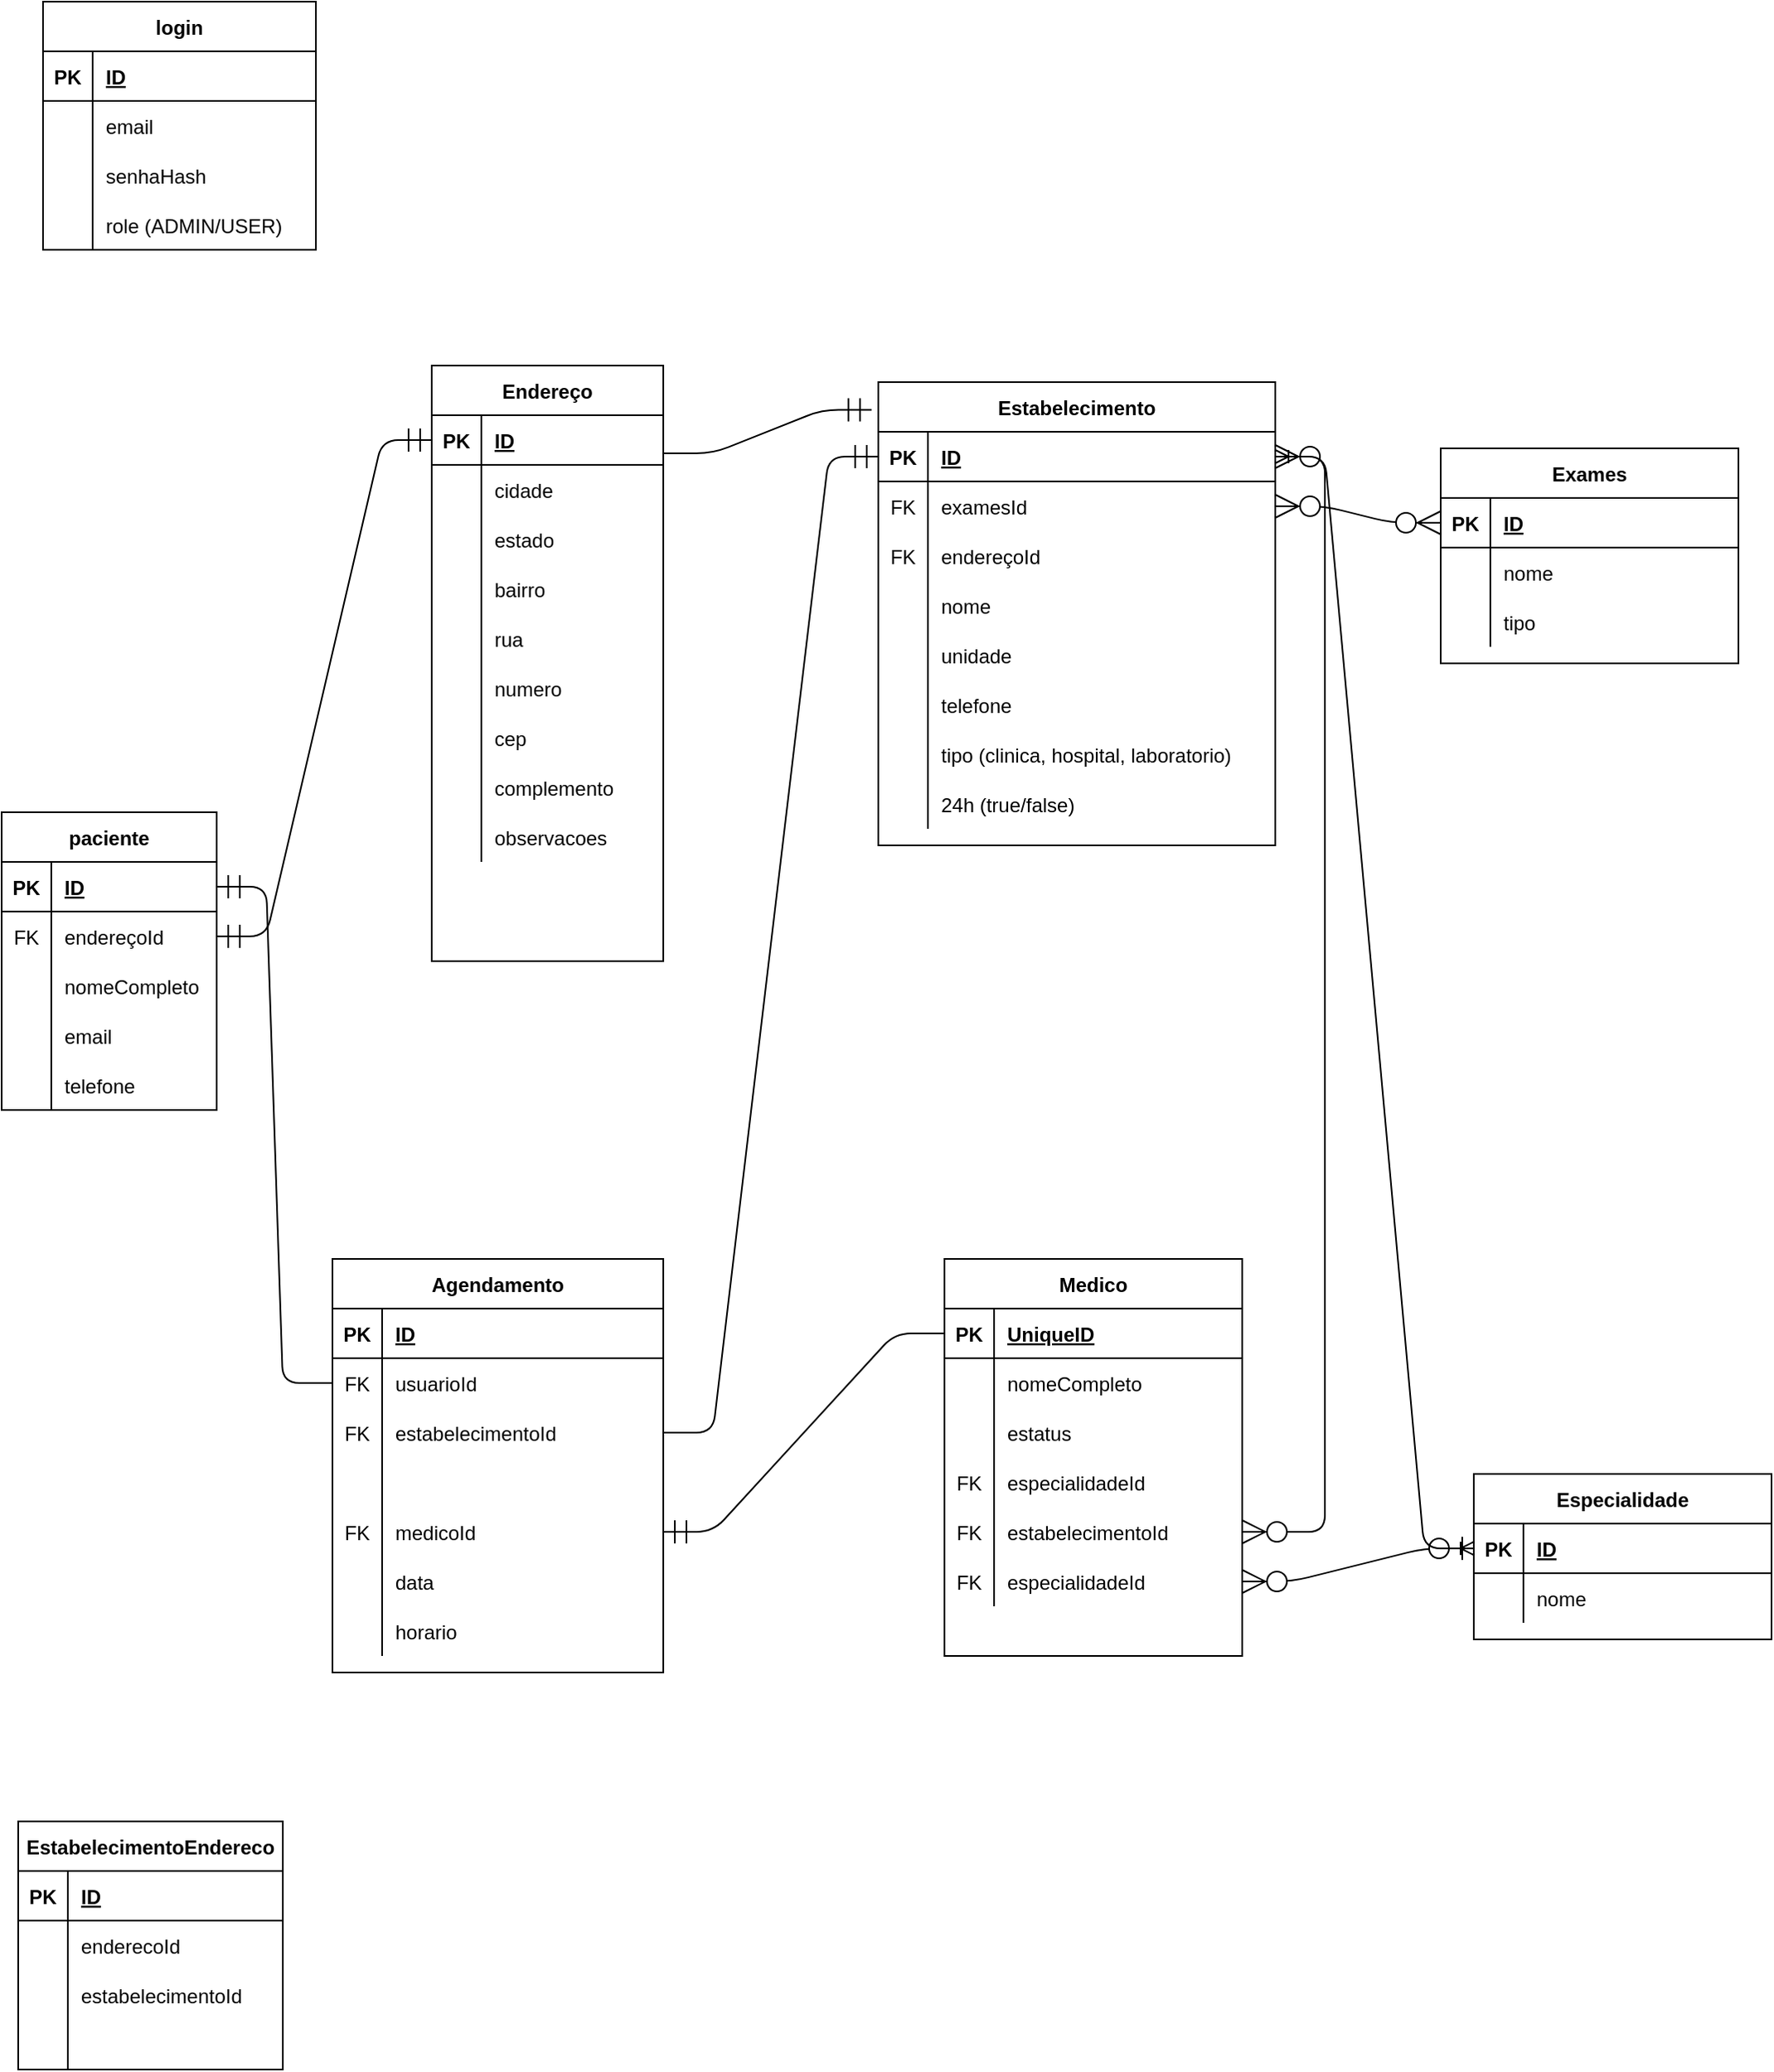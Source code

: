 <mxfile version="14.8.4" type="google"><diagram id="LizWuLTz5ZbfTQG0dOmC" name="Page-1"><mxGraphModel dx="1422" dy="762" grid="1" gridSize="10" guides="1" tooltips="1" connect="1" arrows="1" fold="1" page="1" pageScale="1" pageWidth="1100" pageHeight="1700" math="0" shadow="0"><root><mxCell id="0"/><mxCell id="1" parent="0"/><mxCell id="EfwUZecUkVCZVnKzigYA-11" value="paciente" style="shape=table;startSize=30;container=1;collapsible=1;childLayout=tableLayout;fixedRows=1;rowLines=0;fontStyle=1;align=center;resizeLast=1;" parent="1" vertex="1"><mxGeometry x="10" y="520" width="130" height="180" as="geometry"/></mxCell><mxCell id="EfwUZecUkVCZVnKzigYA-12" value="" style="shape=partialRectangle;collapsible=0;dropTarget=0;pointerEvents=0;fillColor=none;top=0;left=0;bottom=1;right=0;points=[[0,0.5],[1,0.5]];portConstraint=eastwest;" parent="EfwUZecUkVCZVnKzigYA-11" vertex="1"><mxGeometry y="30" width="130" height="30" as="geometry"/></mxCell><mxCell id="EfwUZecUkVCZVnKzigYA-13" value="PK" style="shape=partialRectangle;connectable=0;fillColor=none;top=0;left=0;bottom=0;right=0;fontStyle=1;overflow=hidden;" parent="EfwUZecUkVCZVnKzigYA-12" vertex="1"><mxGeometry width="30" height="30" as="geometry"/></mxCell><mxCell id="EfwUZecUkVCZVnKzigYA-14" value="ID" style="shape=partialRectangle;connectable=0;fillColor=none;top=0;left=0;bottom=0;right=0;align=left;spacingLeft=6;fontStyle=5;overflow=hidden;" parent="EfwUZecUkVCZVnKzigYA-12" vertex="1"><mxGeometry x="30" width="100" height="30" as="geometry"/></mxCell><mxCell id="EfwUZecUkVCZVnKzigYA-151" value="" style="shape=partialRectangle;collapsible=0;dropTarget=0;pointerEvents=0;fillColor=none;top=0;left=0;bottom=0;right=0;points=[[0,0.5],[1,0.5]];portConstraint=eastwest;" parent="EfwUZecUkVCZVnKzigYA-11" vertex="1"><mxGeometry y="60" width="130" height="30" as="geometry"/></mxCell><mxCell id="EfwUZecUkVCZVnKzigYA-152" value="FK" style="shape=partialRectangle;connectable=0;fillColor=none;top=0;left=0;bottom=0;right=0;editable=1;overflow=hidden;" parent="EfwUZecUkVCZVnKzigYA-151" vertex="1"><mxGeometry width="30" height="30" as="geometry"/></mxCell><mxCell id="EfwUZecUkVCZVnKzigYA-153" value="endereçoId" style="shape=partialRectangle;connectable=0;fillColor=none;top=0;left=0;bottom=0;right=0;align=left;spacingLeft=6;overflow=hidden;" parent="EfwUZecUkVCZVnKzigYA-151" vertex="1"><mxGeometry x="30" width="100" height="30" as="geometry"/></mxCell><mxCell id="EfwUZecUkVCZVnKzigYA-15" value="" style="shape=partialRectangle;collapsible=0;dropTarget=0;pointerEvents=0;fillColor=none;top=0;left=0;bottom=0;right=0;points=[[0,0.5],[1,0.5]];portConstraint=eastwest;" parent="EfwUZecUkVCZVnKzigYA-11" vertex="1"><mxGeometry y="90" width="130" height="30" as="geometry"/></mxCell><mxCell id="EfwUZecUkVCZVnKzigYA-16" value="" style="shape=partialRectangle;connectable=0;fillColor=none;top=0;left=0;bottom=0;right=0;editable=1;overflow=hidden;" parent="EfwUZecUkVCZVnKzigYA-15" vertex="1"><mxGeometry width="30" height="30" as="geometry"/></mxCell><mxCell id="EfwUZecUkVCZVnKzigYA-17" value="nomeCompleto" style="shape=partialRectangle;connectable=0;fillColor=none;top=0;left=0;bottom=0;right=0;align=left;spacingLeft=6;overflow=hidden;" parent="EfwUZecUkVCZVnKzigYA-15" vertex="1"><mxGeometry x="30" width="100" height="30" as="geometry"/></mxCell><mxCell id="EfwUZecUkVCZVnKzigYA-21" value="" style="shape=partialRectangle;collapsible=0;dropTarget=0;pointerEvents=0;fillColor=none;top=0;left=0;bottom=0;right=0;points=[[0,0.5],[1,0.5]];portConstraint=eastwest;" parent="EfwUZecUkVCZVnKzigYA-11" vertex="1"><mxGeometry y="120" width="130" height="30" as="geometry"/></mxCell><mxCell id="EfwUZecUkVCZVnKzigYA-22" value="" style="shape=partialRectangle;connectable=0;fillColor=none;top=0;left=0;bottom=0;right=0;editable=1;overflow=hidden;" parent="EfwUZecUkVCZVnKzigYA-21" vertex="1"><mxGeometry width="30" height="30" as="geometry"/></mxCell><mxCell id="EfwUZecUkVCZVnKzigYA-23" value="email" style="shape=partialRectangle;connectable=0;fillColor=none;top=0;left=0;bottom=0;right=0;align=left;spacingLeft=6;overflow=hidden;" parent="EfwUZecUkVCZVnKzigYA-21" vertex="1"><mxGeometry x="30" width="100" height="30" as="geometry"/></mxCell><mxCell id="EfwUZecUkVCZVnKzigYA-72" value="" style="shape=partialRectangle;collapsible=0;dropTarget=0;pointerEvents=0;fillColor=none;top=0;left=0;bottom=0;right=0;points=[[0,0.5],[1,0.5]];portConstraint=eastwest;" parent="EfwUZecUkVCZVnKzigYA-11" vertex="1"><mxGeometry y="150" width="130" height="30" as="geometry"/></mxCell><mxCell id="EfwUZecUkVCZVnKzigYA-73" value="" style="shape=partialRectangle;connectable=0;fillColor=none;top=0;left=0;bottom=0;right=0;editable=1;overflow=hidden;" parent="EfwUZecUkVCZVnKzigYA-72" vertex="1"><mxGeometry width="30" height="30" as="geometry"/></mxCell><mxCell id="EfwUZecUkVCZVnKzigYA-74" value="telefone" style="shape=partialRectangle;connectable=0;fillColor=none;top=0;left=0;bottom=0;right=0;align=left;spacingLeft=6;overflow=hidden;" parent="EfwUZecUkVCZVnKzigYA-72" vertex="1"><mxGeometry x="30" width="100" height="30" as="geometry"/></mxCell><mxCell id="EfwUZecUkVCZVnKzigYA-24" value="Medico" style="shape=table;startSize=30;container=1;collapsible=1;childLayout=tableLayout;fixedRows=1;rowLines=0;fontStyle=1;align=center;resizeLast=1;" parent="1" vertex="1"><mxGeometry x="580" y="790" width="180" height="240" as="geometry"/></mxCell><mxCell id="EfwUZecUkVCZVnKzigYA-25" value="" style="shape=partialRectangle;collapsible=0;dropTarget=0;pointerEvents=0;fillColor=none;top=0;left=0;bottom=1;right=0;points=[[0,0.5],[1,0.5]];portConstraint=eastwest;" parent="EfwUZecUkVCZVnKzigYA-24" vertex="1"><mxGeometry y="30" width="180" height="30" as="geometry"/></mxCell><mxCell id="EfwUZecUkVCZVnKzigYA-26" value="PK" style="shape=partialRectangle;connectable=0;fillColor=none;top=0;left=0;bottom=0;right=0;fontStyle=1;overflow=hidden;" parent="EfwUZecUkVCZVnKzigYA-25" vertex="1"><mxGeometry width="30" height="30" as="geometry"/></mxCell><mxCell id="EfwUZecUkVCZVnKzigYA-27" value="UniqueID" style="shape=partialRectangle;connectable=0;fillColor=none;top=0;left=0;bottom=0;right=0;align=left;spacingLeft=6;fontStyle=5;overflow=hidden;" parent="EfwUZecUkVCZVnKzigYA-25" vertex="1"><mxGeometry x="30" width="150" height="30" as="geometry"/></mxCell><mxCell id="EfwUZecUkVCZVnKzigYA-28" value="" style="shape=partialRectangle;collapsible=0;dropTarget=0;pointerEvents=0;fillColor=none;top=0;left=0;bottom=0;right=0;points=[[0,0.5],[1,0.5]];portConstraint=eastwest;" parent="EfwUZecUkVCZVnKzigYA-24" vertex="1"><mxGeometry y="60" width="180" height="30" as="geometry"/></mxCell><mxCell id="EfwUZecUkVCZVnKzigYA-29" value="" style="shape=partialRectangle;connectable=0;fillColor=none;top=0;left=0;bottom=0;right=0;editable=1;overflow=hidden;" parent="EfwUZecUkVCZVnKzigYA-28" vertex="1"><mxGeometry width="30" height="30" as="geometry"/></mxCell><mxCell id="EfwUZecUkVCZVnKzigYA-30" value="nomeCompleto" style="shape=partialRectangle;connectable=0;fillColor=none;top=0;left=0;bottom=0;right=0;align=left;spacingLeft=6;overflow=hidden;" parent="EfwUZecUkVCZVnKzigYA-28" vertex="1"><mxGeometry x="30" width="150" height="30" as="geometry"/></mxCell><mxCell id="EfwUZecUkVCZVnKzigYA-195" value="" style="shape=partialRectangle;collapsible=0;dropTarget=0;pointerEvents=0;fillColor=none;top=0;left=0;bottom=0;right=0;points=[[0,0.5],[1,0.5]];portConstraint=eastwest;" parent="EfwUZecUkVCZVnKzigYA-24" vertex="1"><mxGeometry y="90" width="180" height="30" as="geometry"/></mxCell><mxCell id="EfwUZecUkVCZVnKzigYA-196" value="" style="shape=partialRectangle;connectable=0;fillColor=none;top=0;left=0;bottom=0;right=0;editable=1;overflow=hidden;" parent="EfwUZecUkVCZVnKzigYA-195" vertex="1"><mxGeometry width="30" height="30" as="geometry"/></mxCell><mxCell id="EfwUZecUkVCZVnKzigYA-197" value="estatus" style="shape=partialRectangle;connectable=0;fillColor=none;top=0;left=0;bottom=0;right=0;align=left;spacingLeft=6;overflow=hidden;" parent="EfwUZecUkVCZVnKzigYA-195" vertex="1"><mxGeometry x="30" width="150" height="30" as="geometry"/></mxCell><mxCell id="EfwUZecUkVCZVnKzigYA-31" value="" style="shape=partialRectangle;collapsible=0;dropTarget=0;pointerEvents=0;fillColor=none;top=0;left=0;bottom=0;right=0;points=[[0,0.5],[1,0.5]];portConstraint=eastwest;" parent="EfwUZecUkVCZVnKzigYA-24" vertex="1"><mxGeometry y="120" width="180" height="30" as="geometry"/></mxCell><mxCell id="EfwUZecUkVCZVnKzigYA-32" value="FK" style="shape=partialRectangle;connectable=0;fillColor=none;top=0;left=0;bottom=0;right=0;editable=1;overflow=hidden;" parent="EfwUZecUkVCZVnKzigYA-31" vertex="1"><mxGeometry width="30" height="30" as="geometry"/></mxCell><mxCell id="EfwUZecUkVCZVnKzigYA-33" value="especialidadeId" style="shape=partialRectangle;connectable=0;fillColor=none;top=0;left=0;bottom=0;right=0;align=left;spacingLeft=6;overflow=hidden;" parent="EfwUZecUkVCZVnKzigYA-31" vertex="1"><mxGeometry x="30" width="150" height="30" as="geometry"/></mxCell><mxCell id="EfwUZecUkVCZVnKzigYA-34" value="" style="shape=partialRectangle;collapsible=0;dropTarget=0;pointerEvents=0;fillColor=none;top=0;left=0;bottom=0;right=0;points=[[0,0.5],[1,0.5]];portConstraint=eastwest;" parent="EfwUZecUkVCZVnKzigYA-24" vertex="1"><mxGeometry y="150" width="180" height="30" as="geometry"/></mxCell><mxCell id="EfwUZecUkVCZVnKzigYA-35" value="FK" style="shape=partialRectangle;connectable=0;fillColor=none;top=0;left=0;bottom=0;right=0;editable=1;overflow=hidden;" parent="EfwUZecUkVCZVnKzigYA-34" vertex="1"><mxGeometry width="30" height="30" as="geometry"/></mxCell><mxCell id="EfwUZecUkVCZVnKzigYA-36" value="estabelecimentoId" style="shape=partialRectangle;connectable=0;fillColor=none;top=0;left=0;bottom=0;right=0;align=left;spacingLeft=6;overflow=hidden;" parent="EfwUZecUkVCZVnKzigYA-34" vertex="1"><mxGeometry x="30" width="150" height="30" as="geometry"/></mxCell><mxCell id="EfwUZecUkVCZVnKzigYA-192" value="" style="shape=partialRectangle;collapsible=0;dropTarget=0;pointerEvents=0;fillColor=none;top=0;left=0;bottom=0;right=0;points=[[0,0.5],[1,0.5]];portConstraint=eastwest;" parent="EfwUZecUkVCZVnKzigYA-24" vertex="1"><mxGeometry y="180" width="180" height="30" as="geometry"/></mxCell><mxCell id="EfwUZecUkVCZVnKzigYA-193" value="FK" style="shape=partialRectangle;connectable=0;fillColor=none;top=0;left=0;bottom=0;right=0;editable=1;overflow=hidden;" parent="EfwUZecUkVCZVnKzigYA-192" vertex="1"><mxGeometry width="30" height="30" as="geometry"/></mxCell><mxCell id="EfwUZecUkVCZVnKzigYA-194" value="especialidadeId" style="shape=partialRectangle;connectable=0;fillColor=none;top=0;left=0;bottom=0;right=0;align=left;spacingLeft=6;overflow=hidden;" parent="EfwUZecUkVCZVnKzigYA-192" vertex="1"><mxGeometry x="30" width="150" height="30" as="geometry"/></mxCell><mxCell id="EfwUZecUkVCZVnKzigYA-37" value="Exames" style="shape=table;startSize=30;container=1;collapsible=1;childLayout=tableLayout;fixedRows=1;rowLines=0;fontStyle=1;align=center;resizeLast=1;" parent="1" vertex="1"><mxGeometry x="880" y="300" width="180" height="130" as="geometry"/></mxCell><mxCell id="EfwUZecUkVCZVnKzigYA-38" value="" style="shape=partialRectangle;collapsible=0;dropTarget=0;pointerEvents=0;fillColor=none;top=0;left=0;bottom=1;right=0;points=[[0,0.5],[1,0.5]];portConstraint=eastwest;" parent="EfwUZecUkVCZVnKzigYA-37" vertex="1"><mxGeometry y="30" width="180" height="30" as="geometry"/></mxCell><mxCell id="EfwUZecUkVCZVnKzigYA-39" value="PK" style="shape=partialRectangle;connectable=0;fillColor=none;top=0;left=0;bottom=0;right=0;fontStyle=1;overflow=hidden;" parent="EfwUZecUkVCZVnKzigYA-38" vertex="1"><mxGeometry width="30" height="30" as="geometry"/></mxCell><mxCell id="EfwUZecUkVCZVnKzigYA-40" value="ID" style="shape=partialRectangle;connectable=0;fillColor=none;top=0;left=0;bottom=0;right=0;align=left;spacingLeft=6;fontStyle=5;overflow=hidden;" parent="EfwUZecUkVCZVnKzigYA-38" vertex="1"><mxGeometry x="30" width="150" height="30" as="geometry"/></mxCell><mxCell id="EfwUZecUkVCZVnKzigYA-41" value="" style="shape=partialRectangle;collapsible=0;dropTarget=0;pointerEvents=0;fillColor=none;top=0;left=0;bottom=0;right=0;points=[[0,0.5],[1,0.5]];portConstraint=eastwest;" parent="EfwUZecUkVCZVnKzigYA-37" vertex="1"><mxGeometry y="60" width="180" height="30" as="geometry"/></mxCell><mxCell id="EfwUZecUkVCZVnKzigYA-42" value="" style="shape=partialRectangle;connectable=0;fillColor=none;top=0;left=0;bottom=0;right=0;editable=1;overflow=hidden;" parent="EfwUZecUkVCZVnKzigYA-41" vertex="1"><mxGeometry width="30" height="30" as="geometry"/></mxCell><mxCell id="EfwUZecUkVCZVnKzigYA-43" value="nome" style="shape=partialRectangle;connectable=0;fillColor=none;top=0;left=0;bottom=0;right=0;align=left;spacingLeft=6;overflow=hidden;" parent="EfwUZecUkVCZVnKzigYA-41" vertex="1"><mxGeometry x="30" width="150" height="30" as="geometry"/></mxCell><mxCell id="fVkZenXqVnrw5AXQqE4s-1" value="" style="shape=partialRectangle;collapsible=0;dropTarget=0;pointerEvents=0;fillColor=none;top=0;left=0;bottom=0;right=0;points=[[0,0.5],[1,0.5]];portConstraint=eastwest;" vertex="1" parent="EfwUZecUkVCZVnKzigYA-37"><mxGeometry y="90" width="180" height="30" as="geometry"/></mxCell><mxCell id="fVkZenXqVnrw5AXQqE4s-2" value="" style="shape=partialRectangle;connectable=0;fillColor=none;top=0;left=0;bottom=0;right=0;editable=1;overflow=hidden;" vertex="1" parent="fVkZenXqVnrw5AXQqE4s-1"><mxGeometry width="30" height="30" as="geometry"/></mxCell><mxCell id="fVkZenXqVnrw5AXQqE4s-3" value="tipo" style="shape=partialRectangle;connectable=0;fillColor=none;top=0;left=0;bottom=0;right=0;align=left;spacingLeft=6;overflow=hidden;" vertex="1" parent="fVkZenXqVnrw5AXQqE4s-1"><mxGeometry x="30" width="150" height="30" as="geometry"/></mxCell><mxCell id="EfwUZecUkVCZVnKzigYA-50" value="Endereço" style="shape=table;startSize=30;container=1;collapsible=1;childLayout=tableLayout;fixedRows=1;rowLines=0;fontStyle=1;align=center;resizeLast=1;" parent="1" vertex="1"><mxGeometry x="270" y="250" width="140" height="360" as="geometry"/></mxCell><mxCell id="EfwUZecUkVCZVnKzigYA-51" value="" style="shape=partialRectangle;collapsible=0;dropTarget=0;pointerEvents=0;fillColor=none;top=0;left=0;bottom=1;right=0;points=[[0,0.5],[1,0.5]];portConstraint=eastwest;" parent="EfwUZecUkVCZVnKzigYA-50" vertex="1"><mxGeometry y="30" width="140" height="30" as="geometry"/></mxCell><mxCell id="EfwUZecUkVCZVnKzigYA-52" value="PK" style="shape=partialRectangle;connectable=0;fillColor=none;top=0;left=0;bottom=0;right=0;fontStyle=1;overflow=hidden;" parent="EfwUZecUkVCZVnKzigYA-51" vertex="1"><mxGeometry width="30" height="30" as="geometry"/></mxCell><mxCell id="EfwUZecUkVCZVnKzigYA-53" value="ID" style="shape=partialRectangle;connectable=0;fillColor=none;top=0;left=0;bottom=0;right=0;align=left;spacingLeft=6;fontStyle=5;overflow=hidden;" parent="EfwUZecUkVCZVnKzigYA-51" vertex="1"><mxGeometry x="30" width="110" height="30" as="geometry"/></mxCell><mxCell id="EfwUZecUkVCZVnKzigYA-54" value="" style="shape=partialRectangle;collapsible=0;dropTarget=0;pointerEvents=0;fillColor=none;top=0;left=0;bottom=0;right=0;points=[[0,0.5],[1,0.5]];portConstraint=eastwest;" parent="EfwUZecUkVCZVnKzigYA-50" vertex="1"><mxGeometry y="60" width="140" height="30" as="geometry"/></mxCell><mxCell id="EfwUZecUkVCZVnKzigYA-55" value="" style="shape=partialRectangle;connectable=0;fillColor=none;top=0;left=0;bottom=0;right=0;editable=1;overflow=hidden;" parent="EfwUZecUkVCZVnKzigYA-54" vertex="1"><mxGeometry width="30" height="30" as="geometry"/></mxCell><mxCell id="EfwUZecUkVCZVnKzigYA-56" value="cidade" style="shape=partialRectangle;connectable=0;fillColor=none;top=0;left=0;bottom=0;right=0;align=left;spacingLeft=6;overflow=hidden;" parent="EfwUZecUkVCZVnKzigYA-54" vertex="1"><mxGeometry x="30" width="110" height="30" as="geometry"/></mxCell><mxCell id="EfwUZecUkVCZVnKzigYA-57" value="" style="shape=partialRectangle;collapsible=0;dropTarget=0;pointerEvents=0;fillColor=none;top=0;left=0;bottom=0;right=0;points=[[0,0.5],[1,0.5]];portConstraint=eastwest;" parent="EfwUZecUkVCZVnKzigYA-50" vertex="1"><mxGeometry y="90" width="140" height="30" as="geometry"/></mxCell><mxCell id="EfwUZecUkVCZVnKzigYA-58" value="" style="shape=partialRectangle;connectable=0;fillColor=none;top=0;left=0;bottom=0;right=0;editable=1;overflow=hidden;" parent="EfwUZecUkVCZVnKzigYA-57" vertex="1"><mxGeometry width="30" height="30" as="geometry"/></mxCell><mxCell id="EfwUZecUkVCZVnKzigYA-59" value="estado" style="shape=partialRectangle;connectable=0;fillColor=none;top=0;left=0;bottom=0;right=0;align=left;spacingLeft=6;overflow=hidden;" parent="EfwUZecUkVCZVnKzigYA-57" vertex="1"><mxGeometry x="30" width="110" height="30" as="geometry"/></mxCell><mxCell id="EfwUZecUkVCZVnKzigYA-60" value="" style="shape=partialRectangle;collapsible=0;dropTarget=0;pointerEvents=0;fillColor=none;top=0;left=0;bottom=0;right=0;points=[[0,0.5],[1,0.5]];portConstraint=eastwest;" parent="EfwUZecUkVCZVnKzigYA-50" vertex="1"><mxGeometry y="120" width="140" height="30" as="geometry"/></mxCell><mxCell id="EfwUZecUkVCZVnKzigYA-61" value="" style="shape=partialRectangle;connectable=0;fillColor=none;top=0;left=0;bottom=0;right=0;editable=1;overflow=hidden;" parent="EfwUZecUkVCZVnKzigYA-60" vertex="1"><mxGeometry width="30" height="30" as="geometry"/></mxCell><mxCell id="EfwUZecUkVCZVnKzigYA-62" value="bairro" style="shape=partialRectangle;connectable=0;fillColor=none;top=0;left=0;bottom=0;right=0;align=left;spacingLeft=6;overflow=hidden;" parent="EfwUZecUkVCZVnKzigYA-60" vertex="1"><mxGeometry x="30" width="110" height="30" as="geometry"/></mxCell><mxCell id="EfwUZecUkVCZVnKzigYA-78" value="" style="shape=partialRectangle;collapsible=0;dropTarget=0;pointerEvents=0;fillColor=none;top=0;left=0;bottom=0;right=0;points=[[0,0.5],[1,0.5]];portConstraint=eastwest;" parent="EfwUZecUkVCZVnKzigYA-50" vertex="1"><mxGeometry y="150" width="140" height="30" as="geometry"/></mxCell><mxCell id="EfwUZecUkVCZVnKzigYA-79" value="" style="shape=partialRectangle;connectable=0;fillColor=none;top=0;left=0;bottom=0;right=0;editable=1;overflow=hidden;" parent="EfwUZecUkVCZVnKzigYA-78" vertex="1"><mxGeometry width="30" height="30" as="geometry"/></mxCell><mxCell id="EfwUZecUkVCZVnKzigYA-80" value="rua" style="shape=partialRectangle;connectable=0;fillColor=none;top=0;left=0;bottom=0;right=0;align=left;spacingLeft=6;overflow=hidden;" parent="EfwUZecUkVCZVnKzigYA-78" vertex="1"><mxGeometry x="30" width="110" height="30" as="geometry"/></mxCell><mxCell id="EfwUZecUkVCZVnKzigYA-81" value="" style="shape=partialRectangle;collapsible=0;dropTarget=0;pointerEvents=0;fillColor=none;top=0;left=0;bottom=0;right=0;points=[[0,0.5],[1,0.5]];portConstraint=eastwest;" parent="EfwUZecUkVCZVnKzigYA-50" vertex="1"><mxGeometry y="180" width="140" height="30" as="geometry"/></mxCell><mxCell id="EfwUZecUkVCZVnKzigYA-82" value="" style="shape=partialRectangle;connectable=0;fillColor=none;top=0;left=0;bottom=0;right=0;editable=1;overflow=hidden;" parent="EfwUZecUkVCZVnKzigYA-81" vertex="1"><mxGeometry width="30" height="30" as="geometry"/></mxCell><mxCell id="EfwUZecUkVCZVnKzigYA-83" value="numero" style="shape=partialRectangle;connectable=0;fillColor=none;top=0;left=0;bottom=0;right=0;align=left;spacingLeft=6;overflow=hidden;" parent="EfwUZecUkVCZVnKzigYA-81" vertex="1"><mxGeometry x="30" width="110" height="30" as="geometry"/></mxCell><mxCell id="fVkZenXqVnrw5AXQqE4s-41" value="" style="shape=partialRectangle;collapsible=0;dropTarget=0;pointerEvents=0;fillColor=none;top=0;left=0;bottom=0;right=0;points=[[0,0.5],[1,0.5]];portConstraint=eastwest;" vertex="1" parent="EfwUZecUkVCZVnKzigYA-50"><mxGeometry y="210" width="140" height="30" as="geometry"/></mxCell><mxCell id="fVkZenXqVnrw5AXQqE4s-42" value="" style="shape=partialRectangle;connectable=0;fillColor=none;top=0;left=0;bottom=0;right=0;editable=1;overflow=hidden;" vertex="1" parent="fVkZenXqVnrw5AXQqE4s-41"><mxGeometry width="30" height="30" as="geometry"/></mxCell><mxCell id="fVkZenXqVnrw5AXQqE4s-43" value="cep" style="shape=partialRectangle;connectable=0;fillColor=none;top=0;left=0;bottom=0;right=0;align=left;spacingLeft=6;overflow=hidden;" vertex="1" parent="fVkZenXqVnrw5AXQqE4s-41"><mxGeometry x="30" width="110" height="30" as="geometry"/></mxCell><mxCell id="EfwUZecUkVCZVnKzigYA-84" value="" style="shape=partialRectangle;collapsible=0;dropTarget=0;pointerEvents=0;fillColor=none;top=0;left=0;bottom=0;right=0;points=[[0,0.5],[1,0.5]];portConstraint=eastwest;" parent="EfwUZecUkVCZVnKzigYA-50" vertex="1"><mxGeometry y="240" width="140" height="30" as="geometry"/></mxCell><mxCell id="EfwUZecUkVCZVnKzigYA-85" value="" style="shape=partialRectangle;connectable=0;fillColor=none;top=0;left=0;bottom=0;right=0;editable=1;overflow=hidden;" parent="EfwUZecUkVCZVnKzigYA-84" vertex="1"><mxGeometry width="30" height="30" as="geometry"/></mxCell><mxCell id="EfwUZecUkVCZVnKzigYA-86" value="complemento" style="shape=partialRectangle;connectable=0;fillColor=none;top=0;left=0;bottom=0;right=0;align=left;spacingLeft=6;overflow=hidden;" parent="EfwUZecUkVCZVnKzigYA-84" vertex="1"><mxGeometry x="30" width="110" height="30" as="geometry"/></mxCell><mxCell id="fVkZenXqVnrw5AXQqE4s-44" value="" style="shape=partialRectangle;collapsible=0;dropTarget=0;pointerEvents=0;fillColor=none;top=0;left=0;bottom=0;right=0;points=[[0,0.5],[1,0.5]];portConstraint=eastwest;" vertex="1" parent="EfwUZecUkVCZVnKzigYA-50"><mxGeometry y="270" width="140" height="30" as="geometry"/></mxCell><mxCell id="fVkZenXqVnrw5AXQqE4s-45" value="" style="shape=partialRectangle;connectable=0;fillColor=none;top=0;left=0;bottom=0;right=0;editable=1;overflow=hidden;" vertex="1" parent="fVkZenXqVnrw5AXQqE4s-44"><mxGeometry width="30" height="30" as="geometry"/></mxCell><mxCell id="fVkZenXqVnrw5AXQqE4s-46" value="observacoes" style="shape=partialRectangle;connectable=0;fillColor=none;top=0;left=0;bottom=0;right=0;align=left;spacingLeft=6;overflow=hidden;" vertex="1" parent="fVkZenXqVnrw5AXQqE4s-44"><mxGeometry x="30" width="110" height="30" as="geometry"/></mxCell><mxCell id="EfwUZecUkVCZVnKzigYA-146" value="" style="edgeStyle=entityRelationEdgeStyle;fontSize=12;html=1;endArrow=ERmandOne;startArrow=ERmandOne;jumpSize=8;strokeWidth=1;endSize=12;startSize=12;entryX=0;entryY=0.5;entryDx=0;entryDy=0;exitX=1;exitY=0.5;exitDx=0;exitDy=0;" parent="1" source="EfwUZecUkVCZVnKzigYA-151" target="EfwUZecUkVCZVnKzigYA-51" edge="1"><mxGeometry width="100" height="100" relative="1" as="geometry"><mxPoint x="180" y="225" as="sourcePoint"/><mxPoint x="270.12" y="121.66" as="targetPoint"/></mxGeometry></mxCell><mxCell id="EfwUZecUkVCZVnKzigYA-154" value="Especialidade" style="shape=table;startSize=30;container=1;collapsible=1;childLayout=tableLayout;fixedRows=1;rowLines=0;fontStyle=1;align=center;resizeLast=1;" parent="1" vertex="1"><mxGeometry x="900" y="920" width="180" height="100" as="geometry"/></mxCell><mxCell id="EfwUZecUkVCZVnKzigYA-155" value="" style="shape=partialRectangle;collapsible=0;dropTarget=0;pointerEvents=0;fillColor=none;top=0;left=0;bottom=1;right=0;points=[[0,0.5],[1,0.5]];portConstraint=eastwest;" parent="EfwUZecUkVCZVnKzigYA-154" vertex="1"><mxGeometry y="30" width="180" height="30" as="geometry"/></mxCell><mxCell id="EfwUZecUkVCZVnKzigYA-156" value="PK" style="shape=partialRectangle;connectable=0;fillColor=none;top=0;left=0;bottom=0;right=0;fontStyle=1;overflow=hidden;" parent="EfwUZecUkVCZVnKzigYA-155" vertex="1"><mxGeometry width="30" height="30" as="geometry"/></mxCell><mxCell id="EfwUZecUkVCZVnKzigYA-157" value="ID" style="shape=partialRectangle;connectable=0;fillColor=none;top=0;left=0;bottom=0;right=0;align=left;spacingLeft=6;fontStyle=5;overflow=hidden;" parent="EfwUZecUkVCZVnKzigYA-155" vertex="1"><mxGeometry x="30" width="150" height="30" as="geometry"/></mxCell><mxCell id="EfwUZecUkVCZVnKzigYA-158" value="" style="shape=partialRectangle;collapsible=0;dropTarget=0;pointerEvents=0;fillColor=none;top=0;left=0;bottom=0;right=0;points=[[0,0.5],[1,0.5]];portConstraint=eastwest;" parent="EfwUZecUkVCZVnKzigYA-154" vertex="1"><mxGeometry y="60" width="180" height="30" as="geometry"/></mxCell><mxCell id="EfwUZecUkVCZVnKzigYA-159" value="" style="shape=partialRectangle;connectable=0;fillColor=none;top=0;left=0;bottom=0;right=0;editable=1;overflow=hidden;" parent="EfwUZecUkVCZVnKzigYA-158" vertex="1"><mxGeometry width="30" height="30" as="geometry"/></mxCell><mxCell id="EfwUZecUkVCZVnKzigYA-160" value="nome" style="shape=partialRectangle;connectable=0;fillColor=none;top=0;left=0;bottom=0;right=0;align=left;spacingLeft=6;overflow=hidden;" parent="EfwUZecUkVCZVnKzigYA-158" vertex="1"><mxGeometry x="30" width="150" height="30" as="geometry"/></mxCell><mxCell id="EfwUZecUkVCZVnKzigYA-167" value="Estabelecimento" style="shape=table;startSize=30;container=1;collapsible=1;childLayout=tableLayout;fixedRows=1;rowLines=0;fontStyle=1;align=center;resizeLast=1;" parent="1" vertex="1"><mxGeometry x="540" y="260" width="240" height="280" as="geometry"/></mxCell><mxCell id="EfwUZecUkVCZVnKzigYA-168" value="" style="shape=partialRectangle;collapsible=0;dropTarget=0;pointerEvents=0;fillColor=none;top=0;left=0;bottom=1;right=0;points=[[0,0.5],[1,0.5]];portConstraint=eastwest;" parent="EfwUZecUkVCZVnKzigYA-167" vertex="1"><mxGeometry y="30" width="240" height="30" as="geometry"/></mxCell><mxCell id="EfwUZecUkVCZVnKzigYA-169" value="PK" style="shape=partialRectangle;connectable=0;fillColor=none;top=0;left=0;bottom=0;right=0;fontStyle=1;overflow=hidden;" parent="EfwUZecUkVCZVnKzigYA-168" vertex="1"><mxGeometry width="30" height="30" as="geometry"/></mxCell><mxCell id="EfwUZecUkVCZVnKzigYA-170" value="ID" style="shape=partialRectangle;connectable=0;fillColor=none;top=0;left=0;bottom=0;right=0;align=left;spacingLeft=6;fontStyle=5;overflow=hidden;" parent="EfwUZecUkVCZVnKzigYA-168" vertex="1"><mxGeometry x="30" width="210" height="30" as="geometry"/></mxCell><mxCell id="EfwUZecUkVCZVnKzigYA-186" value="" style="shape=partialRectangle;collapsible=0;dropTarget=0;pointerEvents=0;fillColor=none;top=0;left=0;bottom=0;right=0;points=[[0,0.5],[1,0.5]];portConstraint=eastwest;" parent="EfwUZecUkVCZVnKzigYA-167" vertex="1"><mxGeometry y="60" width="240" height="30" as="geometry"/></mxCell><mxCell id="EfwUZecUkVCZVnKzigYA-187" value="FK" style="shape=partialRectangle;connectable=0;fillColor=none;top=0;left=0;bottom=0;right=0;editable=1;overflow=hidden;" parent="EfwUZecUkVCZVnKzigYA-186" vertex="1"><mxGeometry width="30" height="30" as="geometry"/></mxCell><mxCell id="EfwUZecUkVCZVnKzigYA-188" value="examesId" style="shape=partialRectangle;connectable=0;fillColor=none;top=0;left=0;bottom=0;right=0;align=left;spacingLeft=6;overflow=hidden;" parent="EfwUZecUkVCZVnKzigYA-186" vertex="1"><mxGeometry x="30" width="210" height="30" as="geometry"/></mxCell><mxCell id="fVkZenXqVnrw5AXQqE4s-47" value="" style="shape=partialRectangle;collapsible=0;dropTarget=0;pointerEvents=0;fillColor=none;top=0;left=0;bottom=0;right=0;points=[[0,0.5],[1,0.5]];portConstraint=eastwest;" vertex="1" parent="EfwUZecUkVCZVnKzigYA-167"><mxGeometry y="90" width="240" height="30" as="geometry"/></mxCell><mxCell id="fVkZenXqVnrw5AXQqE4s-48" value="FK" style="shape=partialRectangle;connectable=0;fillColor=none;top=0;left=0;bottom=0;right=0;editable=1;overflow=hidden;" vertex="1" parent="fVkZenXqVnrw5AXQqE4s-47"><mxGeometry width="30" height="30" as="geometry"/></mxCell><mxCell id="fVkZenXqVnrw5AXQqE4s-49" value="endereçoId" style="shape=partialRectangle;connectable=0;fillColor=none;top=0;left=0;bottom=0;right=0;align=left;spacingLeft=6;overflow=hidden;" vertex="1" parent="fVkZenXqVnrw5AXQqE4s-47"><mxGeometry x="30" width="210" height="30" as="geometry"/></mxCell><mxCell id="EfwUZecUkVCZVnKzigYA-177" value="" style="shape=partialRectangle;collapsible=0;dropTarget=0;pointerEvents=0;fillColor=none;top=0;left=0;bottom=0;right=0;points=[[0,0.5],[1,0.5]];portConstraint=eastwest;" parent="EfwUZecUkVCZVnKzigYA-167" vertex="1"><mxGeometry y="120" width="240" height="30" as="geometry"/></mxCell><mxCell id="EfwUZecUkVCZVnKzigYA-178" value="" style="shape=partialRectangle;connectable=0;fillColor=none;top=0;left=0;bottom=0;right=0;editable=1;overflow=hidden;" parent="EfwUZecUkVCZVnKzigYA-177" vertex="1"><mxGeometry width="30" height="30" as="geometry"/></mxCell><mxCell id="EfwUZecUkVCZVnKzigYA-179" value="nome" style="shape=partialRectangle;connectable=0;fillColor=none;top=0;left=0;bottom=0;right=0;align=left;spacingLeft=6;overflow=hidden;" parent="EfwUZecUkVCZVnKzigYA-177" vertex="1"><mxGeometry x="30" width="210" height="30" as="geometry"/></mxCell><mxCell id="EfwUZecUkVCZVnKzigYA-171" value="" style="shape=partialRectangle;collapsible=0;dropTarget=0;pointerEvents=0;fillColor=none;top=0;left=0;bottom=0;right=0;points=[[0,0.5],[1,0.5]];portConstraint=eastwest;" parent="EfwUZecUkVCZVnKzigYA-167" vertex="1"><mxGeometry y="150" width="240" height="30" as="geometry"/></mxCell><mxCell id="EfwUZecUkVCZVnKzigYA-172" value="" style="shape=partialRectangle;connectable=0;fillColor=none;top=0;left=0;bottom=0;right=0;editable=1;overflow=hidden;" parent="EfwUZecUkVCZVnKzigYA-171" vertex="1"><mxGeometry width="30" height="30" as="geometry"/></mxCell><mxCell id="EfwUZecUkVCZVnKzigYA-173" value="unidade" style="shape=partialRectangle;connectable=0;fillColor=none;top=0;left=0;bottom=0;right=0;align=left;spacingLeft=6;overflow=hidden;" parent="EfwUZecUkVCZVnKzigYA-171" vertex="1"><mxGeometry x="30" width="210" height="30" as="geometry"/></mxCell><mxCell id="QF-2nacTXTN5JLIUt4EX-1" value="" style="shape=partialRectangle;collapsible=0;dropTarget=0;pointerEvents=0;fillColor=none;top=0;left=0;bottom=0;right=0;points=[[0,0.5],[1,0.5]];portConstraint=eastwest;" vertex="1" parent="EfwUZecUkVCZVnKzigYA-167"><mxGeometry y="180" width="240" height="30" as="geometry"/></mxCell><mxCell id="QF-2nacTXTN5JLIUt4EX-2" value="" style="shape=partialRectangle;connectable=0;fillColor=none;top=0;left=0;bottom=0;right=0;editable=1;overflow=hidden;" vertex="1" parent="QF-2nacTXTN5JLIUt4EX-1"><mxGeometry width="30" height="30" as="geometry"/></mxCell><mxCell id="QF-2nacTXTN5JLIUt4EX-3" value="telefone" style="shape=partialRectangle;connectable=0;fillColor=none;top=0;left=0;bottom=0;right=0;align=left;spacingLeft=6;overflow=hidden;" vertex="1" parent="QF-2nacTXTN5JLIUt4EX-1"><mxGeometry x="30" width="210" height="30" as="geometry"/></mxCell><mxCell id="EfwUZecUkVCZVnKzigYA-174" value="" style="shape=partialRectangle;collapsible=0;dropTarget=0;pointerEvents=0;fillColor=none;top=0;left=0;bottom=0;right=0;points=[[0,0.5],[1,0.5]];portConstraint=eastwest;" parent="EfwUZecUkVCZVnKzigYA-167" vertex="1"><mxGeometry y="210" width="240" height="30" as="geometry"/></mxCell><mxCell id="EfwUZecUkVCZVnKzigYA-175" value="" style="shape=partialRectangle;connectable=0;fillColor=none;top=0;left=0;bottom=0;right=0;editable=1;overflow=hidden;" parent="EfwUZecUkVCZVnKzigYA-174" vertex="1"><mxGeometry width="30" height="30" as="geometry"/></mxCell><mxCell id="EfwUZecUkVCZVnKzigYA-176" value="tipo (clinica, hospital, laboratorio)" style="shape=partialRectangle;connectable=0;fillColor=none;top=0;left=0;bottom=0;right=0;align=left;spacingLeft=6;overflow=hidden;" parent="EfwUZecUkVCZVnKzigYA-174" vertex="1"><mxGeometry x="30" width="210" height="30" as="geometry"/></mxCell><mxCell id="EfwUZecUkVCZVnKzigYA-200" value="" style="shape=partialRectangle;collapsible=0;dropTarget=0;pointerEvents=0;fillColor=none;top=0;left=0;bottom=0;right=0;points=[[0,0.5],[1,0.5]];portConstraint=eastwest;" parent="EfwUZecUkVCZVnKzigYA-167" vertex="1"><mxGeometry y="240" width="240" height="30" as="geometry"/></mxCell><mxCell id="EfwUZecUkVCZVnKzigYA-201" value="" style="shape=partialRectangle;connectable=0;fillColor=none;top=0;left=0;bottom=0;right=0;editable=1;overflow=hidden;" parent="EfwUZecUkVCZVnKzigYA-200" vertex="1"><mxGeometry width="30" height="30" as="geometry"/></mxCell><mxCell id="EfwUZecUkVCZVnKzigYA-202" value="24h (true/false)" style="shape=partialRectangle;connectable=0;fillColor=none;top=0;left=0;bottom=0;right=0;align=left;spacingLeft=6;overflow=hidden;" parent="EfwUZecUkVCZVnKzigYA-200" vertex="1"><mxGeometry x="30" width="210" height="30" as="geometry"/></mxCell><mxCell id="EfwUZecUkVCZVnKzigYA-180" value="" style="edgeStyle=entityRelationEdgeStyle;fontSize=12;html=1;endArrow=ERzeroToMany;endFill=1;startArrow=ERzeroToMany;startSize=12;endSize=12;strokeWidth=1;" parent="1" source="EfwUZecUkVCZVnKzigYA-34" target="EfwUZecUkVCZVnKzigYA-168" edge="1"><mxGeometry width="100" height="100" relative="1" as="geometry"><mxPoint x="250" y="520" as="sourcePoint"/><mxPoint x="900" y="430" as="targetPoint"/></mxGeometry></mxCell><mxCell id="EfwUZecUkVCZVnKzigYA-198" value="" style="edgeStyle=entityRelationEdgeStyle;fontSize=12;html=1;endArrow=ERzeroToMany;startArrow=ERzeroToOne;startSize=12;endSize=12;strokeWidth=1;entryX=1;entryY=0.5;entryDx=0;entryDy=0;" parent="1" source="EfwUZecUkVCZVnKzigYA-155" target="EfwUZecUkVCZVnKzigYA-192" edge="1"><mxGeometry width="100" height="100" relative="1" as="geometry"><mxPoint x="450" y="550" as="sourcePoint"/><mxPoint x="550" y="450" as="targetPoint"/></mxGeometry></mxCell><mxCell id="EfwUZecUkVCZVnKzigYA-199" value="" style="edgeStyle=entityRelationEdgeStyle;fontSize=12;html=1;endArrow=ERzeroToMany;endFill=1;startArrow=ERzeroToMany;startSize=12;endSize=12;strokeWidth=1;exitX=1;exitY=0.5;exitDx=0;exitDy=0;" parent="1" source="EfwUZecUkVCZVnKzigYA-186" target="EfwUZecUkVCZVnKzigYA-38" edge="1"><mxGeometry width="100" height="100" relative="1" as="geometry"><mxPoint x="690" y="180" as="sourcePoint"/><mxPoint x="790" y="80" as="targetPoint"/></mxGeometry></mxCell><mxCell id="EfwUZecUkVCZVnKzigYA-204" value="Agendamento" style="shape=table;startSize=30;container=1;collapsible=1;childLayout=tableLayout;fixedRows=1;rowLines=0;fontStyle=1;align=center;resizeLast=1;" parent="1" vertex="1"><mxGeometry x="210" y="790" width="200" height="250" as="geometry"/></mxCell><mxCell id="EfwUZecUkVCZVnKzigYA-205" value="" style="shape=partialRectangle;collapsible=0;dropTarget=0;pointerEvents=0;fillColor=none;top=0;left=0;bottom=1;right=0;points=[[0,0.5],[1,0.5]];portConstraint=eastwest;" parent="EfwUZecUkVCZVnKzigYA-204" vertex="1"><mxGeometry y="30" width="200" height="30" as="geometry"/></mxCell><mxCell id="EfwUZecUkVCZVnKzigYA-206" value="PK" style="shape=partialRectangle;connectable=0;fillColor=none;top=0;left=0;bottom=0;right=0;fontStyle=1;overflow=hidden;" parent="EfwUZecUkVCZVnKzigYA-205" vertex="1"><mxGeometry width="30" height="30" as="geometry"/></mxCell><mxCell id="EfwUZecUkVCZVnKzigYA-207" value="ID" style="shape=partialRectangle;connectable=0;fillColor=none;top=0;left=0;bottom=0;right=0;align=left;spacingLeft=6;fontStyle=5;overflow=hidden;" parent="EfwUZecUkVCZVnKzigYA-205" vertex="1"><mxGeometry x="30" width="170" height="30" as="geometry"/></mxCell><mxCell id="EfwUZecUkVCZVnKzigYA-223" value="" style="shape=partialRectangle;collapsible=0;dropTarget=0;pointerEvents=0;fillColor=none;top=0;left=0;bottom=0;right=0;points=[[0,0.5],[1,0.5]];portConstraint=eastwest;" parent="EfwUZecUkVCZVnKzigYA-204" vertex="1"><mxGeometry y="60" width="200" height="30" as="geometry"/></mxCell><mxCell id="EfwUZecUkVCZVnKzigYA-224" value="FK" style="shape=partialRectangle;connectable=0;fillColor=none;top=0;left=0;bottom=0;right=0;editable=1;overflow=hidden;" parent="EfwUZecUkVCZVnKzigYA-223" vertex="1"><mxGeometry width="30" height="30" as="geometry"/></mxCell><mxCell id="EfwUZecUkVCZVnKzigYA-225" value="usuarioId" style="shape=partialRectangle;connectable=0;fillColor=none;top=0;left=0;bottom=0;right=0;align=left;spacingLeft=6;overflow=hidden;" parent="EfwUZecUkVCZVnKzigYA-223" vertex="1"><mxGeometry x="30" width="170" height="30" as="geometry"/></mxCell><mxCell id="EfwUZecUkVCZVnKzigYA-208" value="" style="shape=partialRectangle;collapsible=0;dropTarget=0;pointerEvents=0;fillColor=none;top=0;left=0;bottom=0;right=0;points=[[0,0.5],[1,0.5]];portConstraint=eastwest;" parent="EfwUZecUkVCZVnKzigYA-204" vertex="1"><mxGeometry y="90" width="200" height="30" as="geometry"/></mxCell><mxCell id="EfwUZecUkVCZVnKzigYA-209" value="FK" style="shape=partialRectangle;connectable=0;fillColor=none;top=0;left=0;bottom=0;right=0;editable=1;overflow=hidden;" parent="EfwUZecUkVCZVnKzigYA-208" vertex="1"><mxGeometry width="30" height="30" as="geometry"/></mxCell><mxCell id="EfwUZecUkVCZVnKzigYA-210" value="estabelecimentoId" style="shape=partialRectangle;connectable=0;fillColor=none;top=0;left=0;bottom=0;right=0;align=left;spacingLeft=6;overflow=hidden;" parent="EfwUZecUkVCZVnKzigYA-208" vertex="1"><mxGeometry x="30" width="170" height="30" as="geometry"/></mxCell><mxCell id="fVkZenXqVnrw5AXQqE4s-34" value="" style="shape=partialRectangle;collapsible=0;dropTarget=0;pointerEvents=0;fillColor=none;top=0;left=0;bottom=0;right=0;points=[[0,0.5],[1,0.5]];portConstraint=eastwest;" vertex="1" parent="EfwUZecUkVCZVnKzigYA-204"><mxGeometry y="120" width="200" height="30" as="geometry"/></mxCell><mxCell id="fVkZenXqVnrw5AXQqE4s-35" value="" style="shape=partialRectangle;connectable=0;fillColor=none;top=0;left=0;bottom=0;right=0;editable=1;overflow=hidden;" vertex="1" parent="fVkZenXqVnrw5AXQqE4s-34"><mxGeometry width="30" height="30" as="geometry"/></mxCell><mxCell id="fVkZenXqVnrw5AXQqE4s-36" value="" style="shape=partialRectangle;connectable=0;fillColor=none;top=0;left=0;bottom=0;right=0;align=left;spacingLeft=6;overflow=hidden;" vertex="1" parent="fVkZenXqVnrw5AXQqE4s-34"><mxGeometry x="30" width="170" height="30" as="geometry"/></mxCell><mxCell id="EfwUZecUkVCZVnKzigYA-211" value="" style="shape=partialRectangle;collapsible=0;dropTarget=0;pointerEvents=0;fillColor=none;top=0;left=0;bottom=0;right=0;points=[[0,0.5],[1,0.5]];portConstraint=eastwest;" parent="EfwUZecUkVCZVnKzigYA-204" vertex="1"><mxGeometry y="150" width="200" height="30" as="geometry"/></mxCell><mxCell id="EfwUZecUkVCZVnKzigYA-212" value="FK" style="shape=partialRectangle;connectable=0;fillColor=none;top=0;left=0;bottom=0;right=0;editable=1;overflow=hidden;" parent="EfwUZecUkVCZVnKzigYA-211" vertex="1"><mxGeometry width="30" height="30" as="geometry"/></mxCell><mxCell id="EfwUZecUkVCZVnKzigYA-213" value="medicoId" style="shape=partialRectangle;connectable=0;fillColor=none;top=0;left=0;bottom=0;right=0;align=left;spacingLeft=6;overflow=hidden;" parent="EfwUZecUkVCZVnKzigYA-211" vertex="1"><mxGeometry x="30" width="170" height="30" as="geometry"/></mxCell><mxCell id="EfwUZecUkVCZVnKzigYA-214" value="" style="shape=partialRectangle;collapsible=0;dropTarget=0;pointerEvents=0;fillColor=none;top=0;left=0;bottom=0;right=0;points=[[0,0.5],[1,0.5]];portConstraint=eastwest;" parent="EfwUZecUkVCZVnKzigYA-204" vertex="1"><mxGeometry y="180" width="200" height="30" as="geometry"/></mxCell><mxCell id="EfwUZecUkVCZVnKzigYA-215" value="" style="shape=partialRectangle;connectable=0;fillColor=none;top=0;left=0;bottom=0;right=0;editable=1;overflow=hidden;" parent="EfwUZecUkVCZVnKzigYA-214" vertex="1"><mxGeometry width="30" height="30" as="geometry"/></mxCell><mxCell id="EfwUZecUkVCZVnKzigYA-216" value="data" style="shape=partialRectangle;connectable=0;fillColor=none;top=0;left=0;bottom=0;right=0;align=left;spacingLeft=6;overflow=hidden;" parent="EfwUZecUkVCZVnKzigYA-214" vertex="1"><mxGeometry x="30" width="170" height="30" as="geometry"/></mxCell><mxCell id="EfwUZecUkVCZVnKzigYA-217" value="" style="shape=partialRectangle;collapsible=0;dropTarget=0;pointerEvents=0;fillColor=none;top=0;left=0;bottom=0;right=0;points=[[0,0.5],[1,0.5]];portConstraint=eastwest;" parent="EfwUZecUkVCZVnKzigYA-204" vertex="1"><mxGeometry y="210" width="200" height="30" as="geometry"/></mxCell><mxCell id="EfwUZecUkVCZVnKzigYA-218" value="" style="shape=partialRectangle;connectable=0;fillColor=none;top=0;left=0;bottom=0;right=0;editable=1;overflow=hidden;" parent="EfwUZecUkVCZVnKzigYA-217" vertex="1"><mxGeometry width="30" height="30" as="geometry"/></mxCell><mxCell id="EfwUZecUkVCZVnKzigYA-219" value="horario" style="shape=partialRectangle;connectable=0;fillColor=none;top=0;left=0;bottom=0;right=0;align=left;spacingLeft=6;overflow=hidden;" parent="EfwUZecUkVCZVnKzigYA-217" vertex="1"><mxGeometry x="30" width="170" height="30" as="geometry"/></mxCell><mxCell id="EfwUZecUkVCZVnKzigYA-226" value="" style="edgeStyle=entityRelationEdgeStyle;fontSize=12;html=1;endArrow=ERmandOne;startSize=12;endSize=12;strokeWidth=1;" parent="1" source="EfwUZecUkVCZVnKzigYA-208" target="EfwUZecUkVCZVnKzigYA-168" edge="1"><mxGeometry width="100" height="100" relative="1" as="geometry"><mxPoint x="500" y="540" as="sourcePoint"/><mxPoint x="600" y="440" as="targetPoint"/></mxGeometry></mxCell><mxCell id="EfwUZecUkVCZVnKzigYA-227" value="" style="edgeStyle=entityRelationEdgeStyle;fontSize=12;html=1;endArrow=ERmandOne;startSize=12;endSize=12;strokeWidth=1;" parent="1" source="EfwUZecUkVCZVnKzigYA-223" target="EfwUZecUkVCZVnKzigYA-12" edge="1"><mxGeometry width="100" height="100" relative="1" as="geometry"><mxPoint x="28.824" y="620" as="sourcePoint"/><mxPoint x="330" y="400" as="targetPoint"/></mxGeometry></mxCell><mxCell id="EfwUZecUkVCZVnKzigYA-228" value="" style="edgeStyle=entityRelationEdgeStyle;fontSize=12;html=1;endArrow=ERmandOne;startSize=12;endSize=12;strokeWidth=1;" parent="1" source="EfwUZecUkVCZVnKzigYA-25" target="EfwUZecUkVCZVnKzigYA-211" edge="1"><mxGeometry width="100" height="100" relative="1" as="geometry"><mxPoint x="140" y="840" as="sourcePoint"/><mxPoint x="80" y="390" as="targetPoint"/></mxGeometry></mxCell><mxCell id="EfwUZecUkVCZVnKzigYA-230" value="login" style="shape=table;startSize=30;container=1;collapsible=1;childLayout=tableLayout;fixedRows=1;rowLines=0;fontStyle=1;align=center;resizeLast=1;" parent="1" vertex="1"><mxGeometry x="35" y="30" width="165" height="150" as="geometry"/></mxCell><mxCell id="EfwUZecUkVCZVnKzigYA-231" value="" style="shape=partialRectangle;collapsible=0;dropTarget=0;pointerEvents=0;fillColor=none;top=0;left=0;bottom=1;right=0;points=[[0,0.5],[1,0.5]];portConstraint=eastwest;" parent="EfwUZecUkVCZVnKzigYA-230" vertex="1"><mxGeometry y="30" width="165" height="30" as="geometry"/></mxCell><mxCell id="EfwUZecUkVCZVnKzigYA-232" value="PK" style="shape=partialRectangle;connectable=0;fillColor=none;top=0;left=0;bottom=0;right=0;fontStyle=1;overflow=hidden;" parent="EfwUZecUkVCZVnKzigYA-231" vertex="1"><mxGeometry width="30" height="30" as="geometry"/></mxCell><mxCell id="EfwUZecUkVCZVnKzigYA-233" value="ID" style="shape=partialRectangle;connectable=0;fillColor=none;top=0;left=0;bottom=0;right=0;align=left;spacingLeft=6;fontStyle=5;overflow=hidden;" parent="EfwUZecUkVCZVnKzigYA-231" vertex="1"><mxGeometry x="30" width="135" height="30" as="geometry"/></mxCell><mxCell id="EfwUZecUkVCZVnKzigYA-234" value="" style="shape=partialRectangle;collapsible=0;dropTarget=0;pointerEvents=0;fillColor=none;top=0;left=0;bottom=0;right=0;points=[[0,0.5],[1,0.5]];portConstraint=eastwest;" parent="EfwUZecUkVCZVnKzigYA-230" vertex="1"><mxGeometry y="60" width="165" height="30" as="geometry"/></mxCell><mxCell id="EfwUZecUkVCZVnKzigYA-235" value="" style="shape=partialRectangle;connectable=0;fillColor=none;top=0;left=0;bottom=0;right=0;editable=1;overflow=hidden;" parent="EfwUZecUkVCZVnKzigYA-234" vertex="1"><mxGeometry width="30" height="30" as="geometry"/></mxCell><mxCell id="EfwUZecUkVCZVnKzigYA-236" value="email" style="shape=partialRectangle;connectable=0;fillColor=none;top=0;left=0;bottom=0;right=0;align=left;spacingLeft=6;overflow=hidden;" parent="EfwUZecUkVCZVnKzigYA-234" vertex="1"><mxGeometry x="30" width="135" height="30" as="geometry"/></mxCell><mxCell id="EfwUZecUkVCZVnKzigYA-237" value="" style="shape=partialRectangle;collapsible=0;dropTarget=0;pointerEvents=0;fillColor=none;top=0;left=0;bottom=0;right=0;points=[[0,0.5],[1,0.5]];portConstraint=eastwest;" parent="EfwUZecUkVCZVnKzigYA-230" vertex="1"><mxGeometry y="90" width="165" height="30" as="geometry"/></mxCell><mxCell id="EfwUZecUkVCZVnKzigYA-238" value="" style="shape=partialRectangle;connectable=0;fillColor=none;top=0;left=0;bottom=0;right=0;editable=1;overflow=hidden;" parent="EfwUZecUkVCZVnKzigYA-237" vertex="1"><mxGeometry width="30" height="30" as="geometry"/></mxCell><mxCell id="EfwUZecUkVCZVnKzigYA-239" value="senhaHash" style="shape=partialRectangle;connectable=0;fillColor=none;top=0;left=0;bottom=0;right=0;align=left;spacingLeft=6;overflow=hidden;" parent="EfwUZecUkVCZVnKzigYA-237" vertex="1"><mxGeometry x="30" width="135" height="30" as="geometry"/></mxCell><mxCell id="EfwUZecUkVCZVnKzigYA-240" value="" style="shape=partialRectangle;collapsible=0;dropTarget=0;pointerEvents=0;fillColor=none;top=0;left=0;bottom=0;right=0;points=[[0,0.5],[1,0.5]];portConstraint=eastwest;" parent="EfwUZecUkVCZVnKzigYA-230" vertex="1"><mxGeometry y="120" width="165" height="30" as="geometry"/></mxCell><mxCell id="EfwUZecUkVCZVnKzigYA-241" value="" style="shape=partialRectangle;connectable=0;fillColor=none;top=0;left=0;bottom=0;right=0;editable=1;overflow=hidden;" parent="EfwUZecUkVCZVnKzigYA-240" vertex="1"><mxGeometry width="30" height="30" as="geometry"/></mxCell><mxCell id="EfwUZecUkVCZVnKzigYA-242" value="role (ADMIN/USER)" style="shape=partialRectangle;connectable=0;fillColor=none;top=0;left=0;bottom=0;right=0;align=left;spacingLeft=6;overflow=hidden;" parent="EfwUZecUkVCZVnKzigYA-240" vertex="1"><mxGeometry x="30" width="135" height="30" as="geometry"/></mxCell><mxCell id="fVkZenXqVnrw5AXQqE4s-4" value="EstabelecimentoEndereco" style="shape=table;startSize=30;container=1;collapsible=1;childLayout=tableLayout;fixedRows=1;rowLines=0;fontStyle=1;align=center;resizeLast=1;" vertex="1" parent="1"><mxGeometry x="20" y="1130" width="160" height="150" as="geometry"/></mxCell><mxCell id="fVkZenXqVnrw5AXQqE4s-5" value="" style="shape=partialRectangle;collapsible=0;dropTarget=0;pointerEvents=0;fillColor=none;top=0;left=0;bottom=1;right=0;points=[[0,0.5],[1,0.5]];portConstraint=eastwest;" vertex="1" parent="fVkZenXqVnrw5AXQqE4s-4"><mxGeometry y="30" width="160" height="30" as="geometry"/></mxCell><mxCell id="fVkZenXqVnrw5AXQqE4s-6" value="PK" style="shape=partialRectangle;connectable=0;fillColor=none;top=0;left=0;bottom=0;right=0;fontStyle=1;overflow=hidden;" vertex="1" parent="fVkZenXqVnrw5AXQqE4s-5"><mxGeometry width="30" height="30" as="geometry"/></mxCell><mxCell id="fVkZenXqVnrw5AXQqE4s-7" value="ID" style="shape=partialRectangle;connectable=0;fillColor=none;top=0;left=0;bottom=0;right=0;align=left;spacingLeft=6;fontStyle=5;overflow=hidden;" vertex="1" parent="fVkZenXqVnrw5AXQqE4s-5"><mxGeometry x="30" width="130" height="30" as="geometry"/></mxCell><mxCell id="fVkZenXqVnrw5AXQqE4s-8" value="" style="shape=partialRectangle;collapsible=0;dropTarget=0;pointerEvents=0;fillColor=none;top=0;left=0;bottom=0;right=0;points=[[0,0.5],[1,0.5]];portConstraint=eastwest;" vertex="1" parent="fVkZenXqVnrw5AXQqE4s-4"><mxGeometry y="60" width="160" height="30" as="geometry"/></mxCell><mxCell id="fVkZenXqVnrw5AXQqE4s-9" value="" style="shape=partialRectangle;connectable=0;fillColor=none;top=0;left=0;bottom=0;right=0;editable=1;overflow=hidden;" vertex="1" parent="fVkZenXqVnrw5AXQqE4s-8"><mxGeometry width="30" height="30" as="geometry"/></mxCell><mxCell id="fVkZenXqVnrw5AXQqE4s-10" value="enderecoId" style="shape=partialRectangle;connectable=0;fillColor=none;top=0;left=0;bottom=0;right=0;align=left;spacingLeft=6;overflow=hidden;" vertex="1" parent="fVkZenXqVnrw5AXQqE4s-8"><mxGeometry x="30" width="130" height="30" as="geometry"/></mxCell><mxCell id="fVkZenXqVnrw5AXQqE4s-11" value="" style="shape=partialRectangle;collapsible=0;dropTarget=0;pointerEvents=0;fillColor=none;top=0;left=0;bottom=0;right=0;points=[[0,0.5],[1,0.5]];portConstraint=eastwest;" vertex="1" parent="fVkZenXqVnrw5AXQqE4s-4"><mxGeometry y="90" width="160" height="30" as="geometry"/></mxCell><mxCell id="fVkZenXqVnrw5AXQqE4s-12" value="" style="shape=partialRectangle;connectable=0;fillColor=none;top=0;left=0;bottom=0;right=0;editable=1;overflow=hidden;" vertex="1" parent="fVkZenXqVnrw5AXQqE4s-11"><mxGeometry width="30" height="30" as="geometry"/></mxCell><mxCell id="fVkZenXqVnrw5AXQqE4s-13" value="estabelecimentoId" style="shape=partialRectangle;connectable=0;fillColor=none;top=0;left=0;bottom=0;right=0;align=left;spacingLeft=6;overflow=hidden;" vertex="1" parent="fVkZenXqVnrw5AXQqE4s-11"><mxGeometry x="30" width="130" height="30" as="geometry"/></mxCell><mxCell id="fVkZenXqVnrw5AXQqE4s-14" value="" style="shape=partialRectangle;collapsible=0;dropTarget=0;pointerEvents=0;fillColor=none;top=0;left=0;bottom=0;right=0;points=[[0,0.5],[1,0.5]];portConstraint=eastwest;" vertex="1" parent="fVkZenXqVnrw5AXQqE4s-4"><mxGeometry y="120" width="160" height="30" as="geometry"/></mxCell><mxCell id="fVkZenXqVnrw5AXQqE4s-15" value="" style="shape=partialRectangle;connectable=0;fillColor=none;top=0;left=0;bottom=0;right=0;editable=1;overflow=hidden;" vertex="1" parent="fVkZenXqVnrw5AXQqE4s-14"><mxGeometry width="30" height="30" as="geometry"/></mxCell><mxCell id="fVkZenXqVnrw5AXQqE4s-16" value="" style="shape=partialRectangle;connectable=0;fillColor=none;top=0;left=0;bottom=0;right=0;align=left;spacingLeft=6;overflow=hidden;" vertex="1" parent="fVkZenXqVnrw5AXQqE4s-14"><mxGeometry x="30" width="130" height="30" as="geometry"/></mxCell><mxCell id="fVkZenXqVnrw5AXQqE4s-17" value="" style="edgeStyle=entityRelationEdgeStyle;fontSize=12;html=1;endArrow=ERmandOne;startSize=12;endSize=12;strokeWidth=1;exitX=1;exitY=0.767;exitDx=0;exitDy=0;exitPerimeter=0;entryX=-0.017;entryY=0.06;entryDx=0;entryDy=0;entryPerimeter=0;" edge="1" parent="1" source="EfwUZecUkVCZVnKzigYA-51" target="EfwUZecUkVCZVnKzigYA-167"><mxGeometry width="100" height="100" relative="1" as="geometry"><mxPoint x="660" y="70" as="sourcePoint"/><mxPoint x="720" y="110" as="targetPoint"/></mxGeometry></mxCell><mxCell id="fVkZenXqVnrw5AXQqE4s-40" value="" style="edgeStyle=entityRelationEdgeStyle;fontSize=12;html=1;endArrow=ERoneToMany;startArrow=ERoneToMany;entryX=0;entryY=0.5;entryDx=0;entryDy=0;exitX=1;exitY=0.5;exitDx=0;exitDy=0;" edge="1" parent="1" source="EfwUZecUkVCZVnKzigYA-168" target="EfwUZecUkVCZVnKzigYA-155"><mxGeometry width="100" height="100" relative="1" as="geometry"><mxPoint x="630" y="490" as="sourcePoint"/><mxPoint x="730" y="390" as="targetPoint"/></mxGeometry></mxCell></root></mxGraphModel></diagram></mxfile>